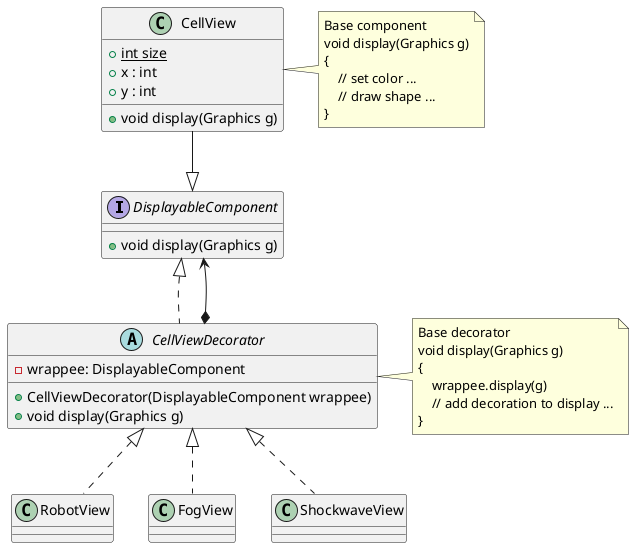 @startuml
'https://plantuml.com/class-diagram

interface DisplayableComponent {
    + void display(Graphics g)
}

class CellView {
    {static} + int size
    + x : int
    + y : int
    + void display(Graphics g)
}
note right of CellView
    Base component
    void display(Graphics g)
    {
        // set color ...
        // draw shape ...
    }
end note
CellView --|> DisplayableComponent

abstract class CellViewDecorator implements DisplayableComponent {
    - wrappee: DisplayableComponent
    + CellViewDecorator(DisplayableComponent wrappee)
    + void display(Graphics g)
}
CellViewDecorator *--> DisplayableComponent
note right of CellViewDecorator
    Base decorator
    void display(Graphics g)
    {
        wrappee.display(g)
        // add decoration to display ...
    }
end note

class RobotView implements CellViewDecorator
class FogView implements CellViewDecorator
class ShockwaveView implements CellViewDecorator

@enduml
